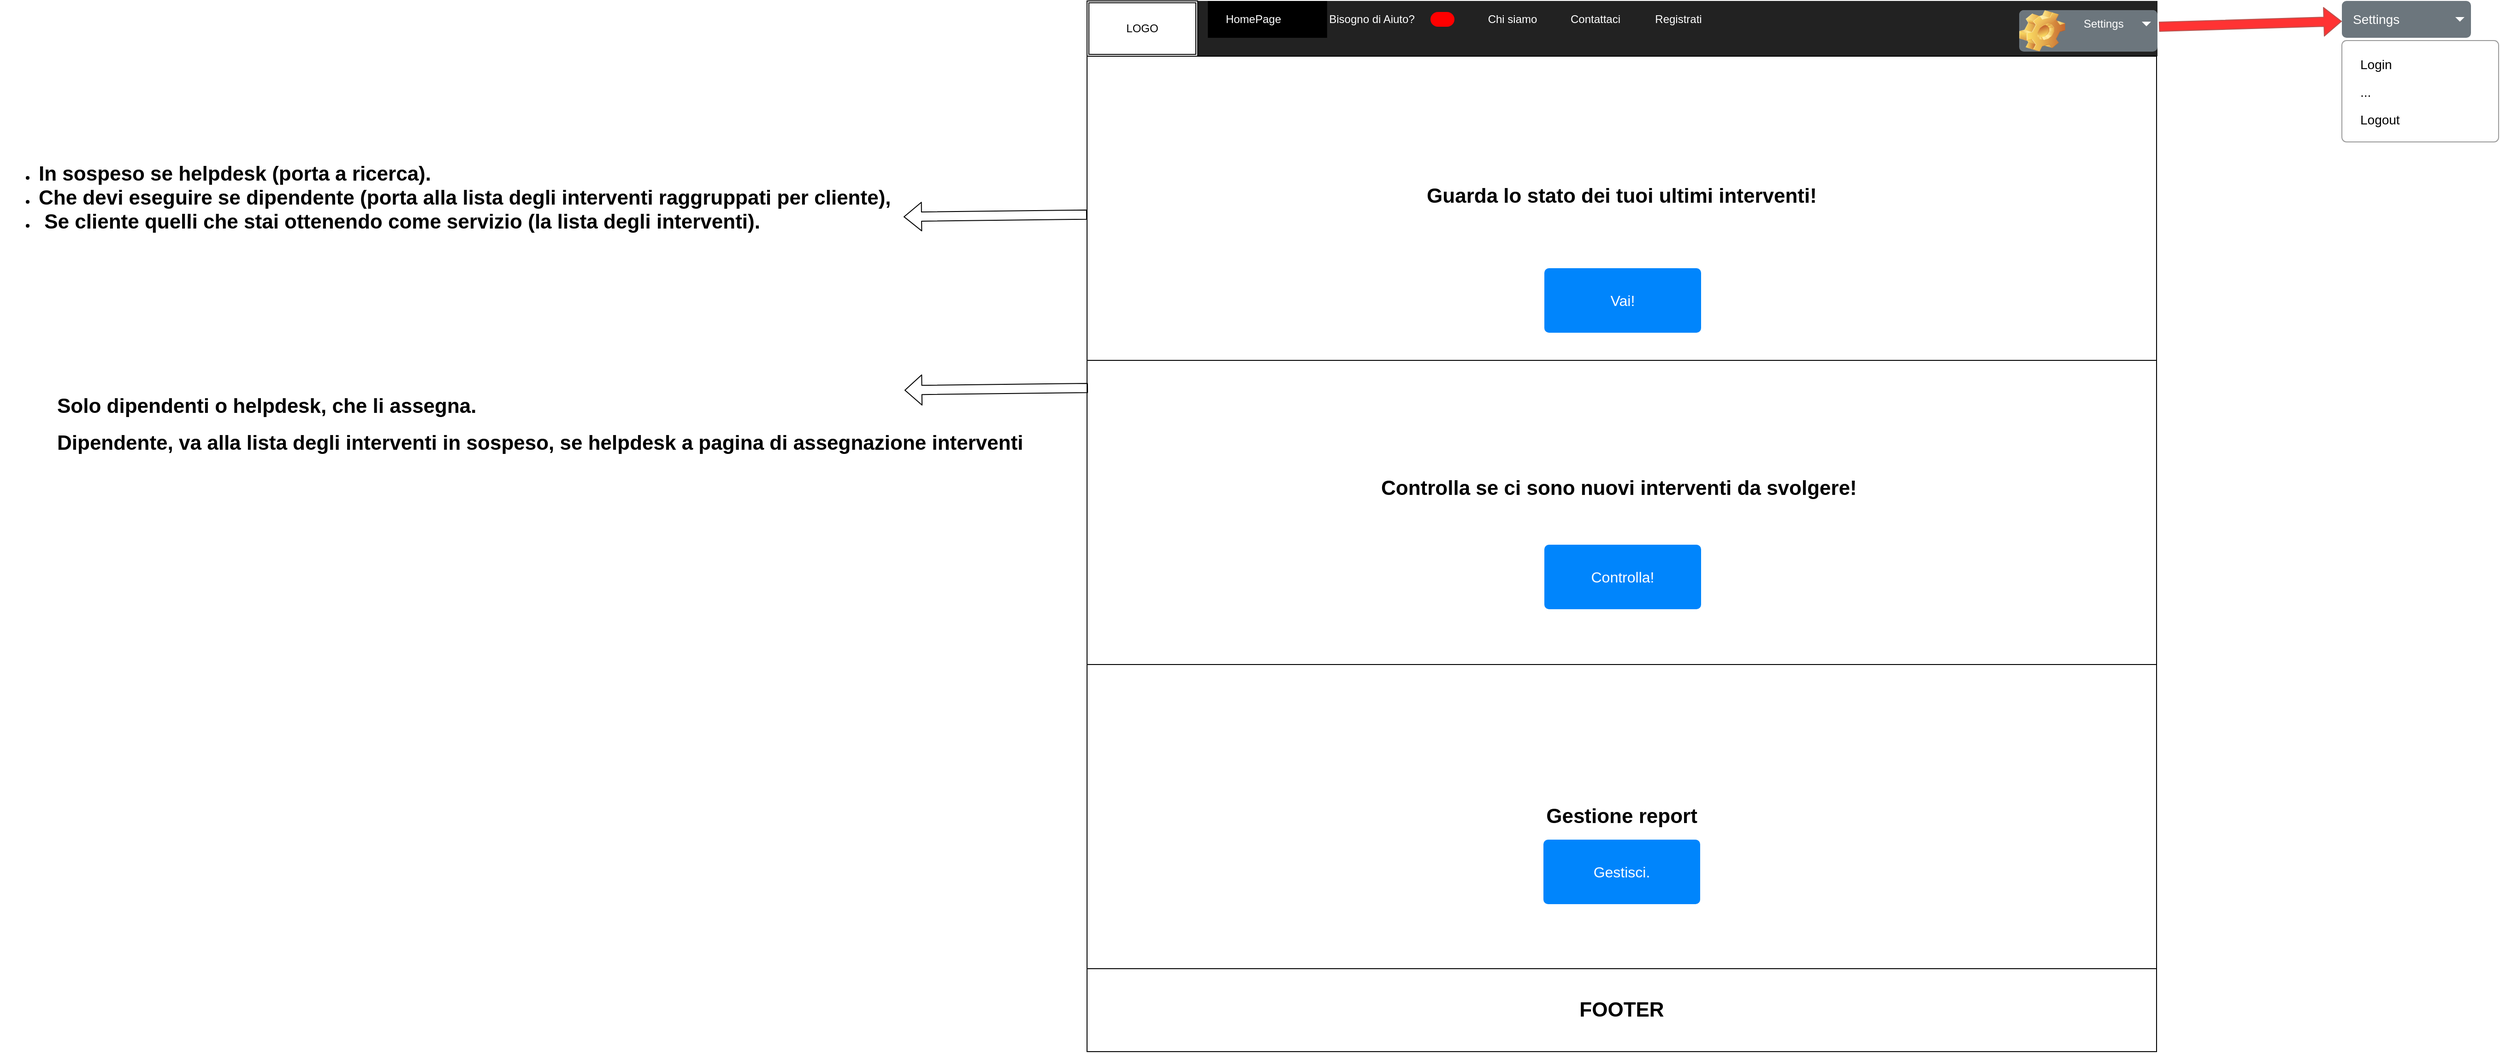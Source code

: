 <mxfile version="14.4.2" type="device"><diagram name="Page-1" id="c9db0220-8083-56f3-ca83-edcdcd058819"><mxGraphModel dx="2260" dy="600" grid="1" gridSize="10" guides="1" tooltips="1" connect="1" arrows="1" fold="1" page="1" pageScale="1.5" pageWidth="826" pageHeight="1169" background="#ffffff" math="0" shadow="0"><root><mxCell id="0" style=";html=1;"/><mxCell id="1" style=";html=1;" parent="0"/><mxCell id="3d76a8aef4d5c911-1" value="" style="html=1;shadow=0;dashed=0;shape=mxgraph.bootstrap.rect;fillColor=#222222;strokeColor=none;whiteSpace=wrap;rounded=0;fontSize=12;fontColor=#000000;align=center;" parent="1" vertex="1"><mxGeometry x="30" y="20" width="1160" height="60" as="geometry"/></mxCell><mxCell id="3d76a8aef4d5c911-3" value="HomePage" style="html=1;shadow=0;dashed=0;shape=mxgraph.bootstrap.rect;fillColor=#000000;strokeColor=none;fontColor=#ffffff;spacingRight=30;whiteSpace=wrap;" parent="3d76a8aef4d5c911-1" vertex="1"><mxGeometry x="130" width="129.375" height="40" as="geometry"/></mxCell><mxCell id="3d76a8aef4d5c911-5" value="&lt;font color=&quot;#ffffff&quot;&gt;Bisogno di Aiuto?&lt;/font&gt;" style="html=1;shadow=0;dashed=0;fillColor=none;strokeColor=none;shape=mxgraph.bootstrap.rect;fontColor=#999999;spacingRight=30;whiteSpace=wrap;" parent="3d76a8aef4d5c911-1" vertex="1"><mxGeometry x="244.375" width="158.125" height="40" as="geometry"/></mxCell><mxCell id="3d76a8aef4d5c911-6" value="" style="html=1;shadow=0;dashed=0;shape=mxgraph.bootstrap.rrect;rSize=8;fillColor=#ff0000;strokeColor=none;fontColor=#ffffff;whiteSpace=wrap;" parent="3d76a8aef4d5c911-5" vertex="1"><mxGeometry x="1" y="0.5" width="26" height="16" relative="1" as="geometry"><mxPoint x="-31" y="-8" as="offset"/></mxGeometry></mxCell><mxCell id="3d76a8aef4d5c911-7" value="&lt;font color=&quot;#ffffff&quot;&gt;Chi siamo&lt;/font&gt;" style="html=1;shadow=0;dashed=0;fillColor=none;strokeColor=none;shape=mxgraph.bootstrap.rect;fontColor=#999999;whiteSpace=wrap;" parent="3d76a8aef4d5c911-1" vertex="1"><mxGeometry x="402.5" width="115" height="40" as="geometry"/></mxCell><mxCell id="3d76a8aef4d5c911-8" value="&lt;span style=&quot;color: rgb(255 , 255 , 255)&quot;&gt;Contattaci&lt;/span&gt;" style="html=1;shadow=0;dashed=0;fillColor=none;strokeColor=none;shape=mxgraph.bootstrap.rect;fontColor=#999999;whiteSpace=wrap;" parent="3d76a8aef4d5c911-1" vertex="1"><mxGeometry x="500" width="100.625" height="40" as="geometry"/></mxCell><mxCell id="WObzpAuLPQ19xa1HDvsl-1" value="" style="html=1;shadow=0;dashed=0;shape=mxgraph.bootstrap.rrect;rSize=5;strokeColor=none;html=1;whiteSpace=wrap;fillColor=#6C767D;fontColor=#ffffff;" parent="3d76a8aef4d5c911-1" vertex="1"><mxGeometry x="1010" y="10" width="150" height="45" as="geometry"/></mxCell><mxCell id="WObzpAuLPQ19xa1HDvsl-2" value="" style="strokeColor=inherit;fillColor=inherit;gradientColor=inherit;fontColor=inherit;html=1;shadow=0;dashed=0;shape=mxgraph.bootstrap.leftButton;rSize=5;perimeter=none;whiteSpace=wrap;resizeHeight=1;" parent="WObzpAuLPQ19xa1HDvsl-1" vertex="1"><mxGeometry width="30" height="30" relative="1" as="geometry"/></mxCell><mxCell id="WObzpAuLPQ19xa1HDvsl-3" value="" style="strokeColor=inherit;fillColor=inherit;gradientColor=inherit;fontColor=inherit;html=1;shadow=0;dashed=0;perimeter=none;whiteSpace=wrap;resizeHeight=1;" parent="WObzpAuLPQ19xa1HDvsl-1" vertex="1"><mxGeometry width="30" height="30" relative="1" as="geometry"><mxPoint x="30" as="offset"/></mxGeometry></mxCell><mxCell id="WObzpAuLPQ19xa1HDvsl-4" value="&lt;font color=&quot;#ffffff&quot;&gt;Settings&lt;/font&gt;" style="strokeColor=inherit;fillColor=inherit;gradientColor=inherit;fontColor=inherit;html=1;shadow=0;dashed=0;shape=mxgraph.bootstrap.rightButton;rSize=5;perimeter=none;whiteSpace=wrap;resizeHeight=1;align=left;spacing=10;" parent="WObzpAuLPQ19xa1HDvsl-1" vertex="1"><mxGeometry x="1" width="90" height="30" relative="1" as="geometry"><mxPoint x="-90" as="offset"/></mxGeometry></mxCell><mxCell id="WObzpAuLPQ19xa1HDvsl-5" value="" style="shape=triangle;direction=south;fillColor=#ffffff;strokeColor=none;perimeter=none;" parent="WObzpAuLPQ19xa1HDvsl-4" vertex="1"><mxGeometry x="1" y="0.5" width="10" height="5" relative="1" as="geometry"><mxPoint x="-17" y="-2.5" as="offset"/></mxGeometry></mxCell><mxCell id="WObzpAuLPQ19xa1HDvsl-6" value="" style="shape=image;html=1;verticalLabelPosition=bottom;verticalAlign=top;imageAspect=0;image=img/clipart/Gear_128x128.png" parent="WObzpAuLPQ19xa1HDvsl-1" vertex="1"><mxGeometry width="50" height="45" as="geometry"/></mxCell><mxCell id="WObzpAuLPQ19xa1HDvsl-7" value="&lt;font color=&quot;#ffffff&quot;&gt;Registrati&lt;/font&gt;" style="html=1;shadow=0;dashed=0;fillColor=none;strokeColor=none;shape=mxgraph.bootstrap.rect;fontColor=#999999;whiteSpace=wrap;" parent="3d76a8aef4d5c911-1" vertex="1"><mxGeometry x="590" width="100.625" height="40" as="geometry"/></mxCell><mxCell id="WObzpAuLPQ19xa1HDvsl-9" value="LOGO" style="shape=ext;double=1;rounded=0;whiteSpace=wrap;html=1;" parent="3d76a8aef4d5c911-1" vertex="1"><mxGeometry x="-1" width="120" height="60" as="geometry"/></mxCell><mxCell id="WObzpAuLPQ19xa1HDvsl-10" value="Settings" style="html=1;shadow=0;dashed=0;shape=mxgraph.bootstrap.rrect;rSize=5;strokeColor=none;strokeWidth=1;fillColor=#6C767D;fontColor=#ffffff;whiteSpace=wrap;align=left;verticalAlign=middle;fontStyle=0;fontSize=14;spacingLeft=10;" parent="1" vertex="1"><mxGeometry x="1390" y="20" width="140" height="40" as="geometry"/></mxCell><mxCell id="WObzpAuLPQ19xa1HDvsl-11" value="" style="shape=triangle;direction=south;fillColor=#ffffff;strokeColor=none;perimeter=none;" parent="WObzpAuLPQ19xa1HDvsl-10" vertex="1"><mxGeometry x="1" y="0.5" width="10" height="5" relative="1" as="geometry"><mxPoint x="-17" y="-2.5" as="offset"/></mxGeometry></mxCell><mxCell id="WObzpAuLPQ19xa1HDvsl-12" value="" style="html=1;shadow=0;dashed=0;shape=mxgraph.bootstrap.rrect;rSize=5;fillColor=#ffffff;strokeColor=#999999;" parent="1" vertex="1"><mxGeometry x="1390" y="63" width="170" height="110" as="geometry"/></mxCell><mxCell id="WObzpAuLPQ19xa1HDvsl-13" value="Login" style="fillColor=none;strokeColor=none;align=left;spacing=20;fontSize=14;" parent="WObzpAuLPQ19xa1HDvsl-12" vertex="1"><mxGeometry width="170" height="30" relative="1" as="geometry"><mxPoint y="10" as="offset"/></mxGeometry></mxCell><mxCell id="WObzpAuLPQ19xa1HDvsl-14" value="..." style="fillColor=none;strokeColor=none;align=left;spacing=20;fontSize=14;" parent="WObzpAuLPQ19xa1HDvsl-12" vertex="1"><mxGeometry width="170" height="30" relative="1" as="geometry"><mxPoint y="40" as="offset"/></mxGeometry></mxCell><mxCell id="WObzpAuLPQ19xa1HDvsl-15" value="Logout" style="fillColor=none;strokeColor=none;align=left;spacing=20;fontSize=14;" parent="WObzpAuLPQ19xa1HDvsl-12" vertex="1"><mxGeometry width="170" height="30" relative="1" as="geometry"><mxPoint y="70" as="offset"/></mxGeometry></mxCell><mxCell id="WObzpAuLPQ19xa1HDvsl-16" value="" style="shape=flexArrow;endArrow=classic;html=1;exitX=1.018;exitY=0.6;exitDx=0;exitDy=0;exitPerimeter=0;strokeColor=#b85450;fillColor=#FF3333;" parent="1" source="WObzpAuLPQ19xa1HDvsl-4" target="WObzpAuLPQ19xa1HDvsl-10" edge="1"><mxGeometry width="50" height="50" relative="1" as="geometry"><mxPoint x="1220" y="70" as="sourcePoint"/><mxPoint x="1270" y="20" as="targetPoint"/></mxGeometry></mxCell><mxCell id="WObzpAuLPQ19xa1HDvsl-17" value="&lt;b style=&quot;font-size: 22px&quot;&gt;Guarda lo stato dei tuoi ultimi interventi! &lt;br&gt;&lt;/b&gt;&lt;b style=&quot;font-size: 22px&quot;&gt;&lt;br&gt;&lt;/b&gt;" style="rounded=0;whiteSpace=wrap;html=1;" parent="1" vertex="1"><mxGeometry x="29" y="80" width="1160" height="330" as="geometry"/></mxCell><mxCell id="WObzpAuLPQ19xa1HDvsl-18" value="Vai!" style="html=1;shadow=0;dashed=0;shape=mxgraph.bootstrap.rrect;rSize=5;strokeColor=none;strokeWidth=1;fillColor=#0085FC;fontColor=#FFFFFF;whiteSpace=wrap;align=center;verticalAlign=middle;spacingLeft=0;fontStyle=0;fontSize=16;spacing=5;" parent="1" vertex="1"><mxGeometry x="525" y="310" width="170" height="70" as="geometry"/></mxCell><mxCell id="WObzpAuLPQ19xa1HDvsl-19" value="&lt;b style=&quot;font-size: 22px&quot;&gt;Controlla se ci sono nuovi interventi da svolgere!&amp;nbsp;&lt;br&gt;&lt;br&gt;&lt;br&gt;&lt;/b&gt;" style="rounded=0;whiteSpace=wrap;html=1;" parent="1" vertex="1"><mxGeometry x="29" y="410" width="1160" height="330" as="geometry"/></mxCell><mxCell id="WObzpAuLPQ19xa1HDvsl-20" value="Controlla!" style="html=1;shadow=0;dashed=0;shape=mxgraph.bootstrap.rrect;rSize=5;strokeColor=none;strokeWidth=1;fillColor=#0085FC;fontColor=#FFFFFF;whiteSpace=wrap;align=center;verticalAlign=middle;spacingLeft=0;fontStyle=0;fontSize=16;spacing=5;" parent="1" vertex="1"><mxGeometry x="525" y="610" width="170" height="70" as="geometry"/></mxCell><mxCell id="WObzpAuLPQ19xa1HDvsl-21" value="&lt;b style=&quot;font-size: 22px&quot;&gt;Gestione report&lt;br&gt;&lt;/b&gt;" style="rounded=0;whiteSpace=wrap;html=1;" parent="1" vertex="1"><mxGeometry x="29" y="740" width="1160" height="330" as="geometry"/></mxCell><mxCell id="WObzpAuLPQ19xa1HDvsl-22" value="Gestisci." style="html=1;shadow=0;dashed=0;shape=mxgraph.bootstrap.rrect;rSize=5;strokeColor=none;strokeWidth=1;fillColor=#0085FC;fontColor=#FFFFFF;whiteSpace=wrap;align=center;verticalAlign=middle;spacingLeft=0;fontStyle=0;fontSize=16;spacing=5;" parent="1" vertex="1"><mxGeometry x="524" y="930" width="170" height="70" as="geometry"/></mxCell><mxCell id="WObzpAuLPQ19xa1HDvsl-23" value="&lt;b style=&quot;font-size: 22px&quot;&gt;FOOTER&lt;br&gt;&lt;/b&gt;" style="rounded=0;whiteSpace=wrap;html=1;" parent="1" vertex="1"><mxGeometry x="29" y="1070" width="1160" height="90" as="geometry"/></mxCell><mxCell id="_UePFek_0A1iwKNEKezB-1" value="&lt;ul&gt;&lt;li&gt;&lt;b style=&quot;font-size: 22px&quot;&gt;In sospeso se helpdesk (porta a ricerca).&lt;/b&gt;&lt;/li&gt;&lt;li&gt;&lt;b style=&quot;font-size: 22px&quot;&gt;Che devi eseguire se dipendente (&lt;b&gt;porta alla&amp;nbsp;&lt;b&gt;lista degli interventi raggruppati per cliente&lt;/b&gt;)&lt;/b&gt;,&lt;/b&gt;&lt;/li&gt;&lt;li&gt;&lt;b style=&quot;font-size: 22px&quot;&gt;&amp;nbsp;Se cliente quelli che stai ottenendo come servizio (&lt;b&gt;la lista degli interventi)&lt;/b&gt;.&lt;/b&gt;&lt;/li&gt;&lt;/ul&gt;&lt;b style=&quot;font-size: 22px&quot;&gt;&amp;nbsp;&lt;br&gt;&lt;/b&gt;&lt;span style=&quot;color: rgba(0 , 0 , 0 , 0) ; font-family: monospace ; font-size: 0px&quot;&gt;%3CmxGraphModel%3E%3Croot%3E%3CmxCell%20id%3D%220%22%2F%3E%3CmxCell%20id%3D%221%22%20parent%3D%220%22%2F%3E%3CmxCell%20id%3D%222%22%20value%3D%22%26lt%3Bspan%20style%3D%26quot%3Bcolor%3A%20rgb(255%20%2C%20255%20%2C%20255)%26quot%3B%26gt%3BContattaci%26lt%3B%2Fspan%26gt%3B%22%20style%3D%22html%3D1%3Bshadow%3D0%3Bdashed%3D0%3BfillColor%3Dnone%3BstrokeColor%3Dnone%3Bshape%3Dmxgraph.bootstrap.rect%3BfontColor%3D%23999999%3BwhiteSpace%3Dwrap%3B%22%20vertex%3D%221%22%20parent%3D%221%22%3E%3CmxGeometry%20x%3D%22530%22%20y%3D%2220%22%20width%3D%22100.625%22%20height%3D%2240%22%20as%3D%22geometry%22%2F%3E%3C%2FmxCell%3E%3C%2Froot%3E%3C%2FmxGraphModel%3E&lt;/span&gt;&lt;b style=&quot;font-size: 22px&quot;&gt;&lt;br&gt;&lt;/b&gt;" style="text;html=1;align=left;verticalAlign=middle;resizable=0;points=[];autosize=1;" parent="1" vertex="1"><mxGeometry x="-1150" y="200" width="980" height="120" as="geometry"/></mxCell><mxCell id="_UePFek_0A1iwKNEKezB-2" value="" style="shape=flexArrow;endArrow=classic;html=1;" parent="1" source="WObzpAuLPQ19xa1HDvsl-17" target="_UePFek_0A1iwKNEKezB-1" edge="1"><mxGeometry width="50" height="50" relative="1" as="geometry"><mxPoint x="350" y="230" as="sourcePoint"/><mxPoint x="-220" y="120" as="targetPoint"/></mxGeometry></mxCell><mxCell id="_UePFek_0A1iwKNEKezB-3" value="&lt;b style=&quot;font-size: 22px&quot;&gt;Dipendente, va alla lista degli interventi in sospeso, se helpdesk a pagina di assegnazione interventi&lt;/b&gt;" style="text;html=1;align=left;verticalAlign=middle;resizable=0;points=[];autosize=1;" parent="1" vertex="1"><mxGeometry x="-1090" y="490" width="1060" height="20" as="geometry"/></mxCell><mxCell id="_UePFek_0A1iwKNEKezB-4" value="&lt;b style=&quot;font-size: 22px&quot;&gt;Solo dipendenti o helpdesk, che li assegna.&lt;/b&gt;" style="text;html=1;align=left;verticalAlign=middle;resizable=0;points=[];autosize=1;" parent="1" vertex="1"><mxGeometry x="-1090" y="450" width="470" height="20" as="geometry"/></mxCell><mxCell id="_UePFek_0A1iwKNEKezB-5" value="" style="shape=flexArrow;endArrow=classic;html=1;endWidth=21.667;endSize=5.783;" parent="1" edge="1"><mxGeometry width="50" height="50" relative="1" as="geometry"><mxPoint x="30" y="439.996" as="sourcePoint"/><mxPoint x="-169" y="442.348" as="targetPoint"/></mxGeometry></mxCell></root></mxGraphModel></diagram></mxfile>